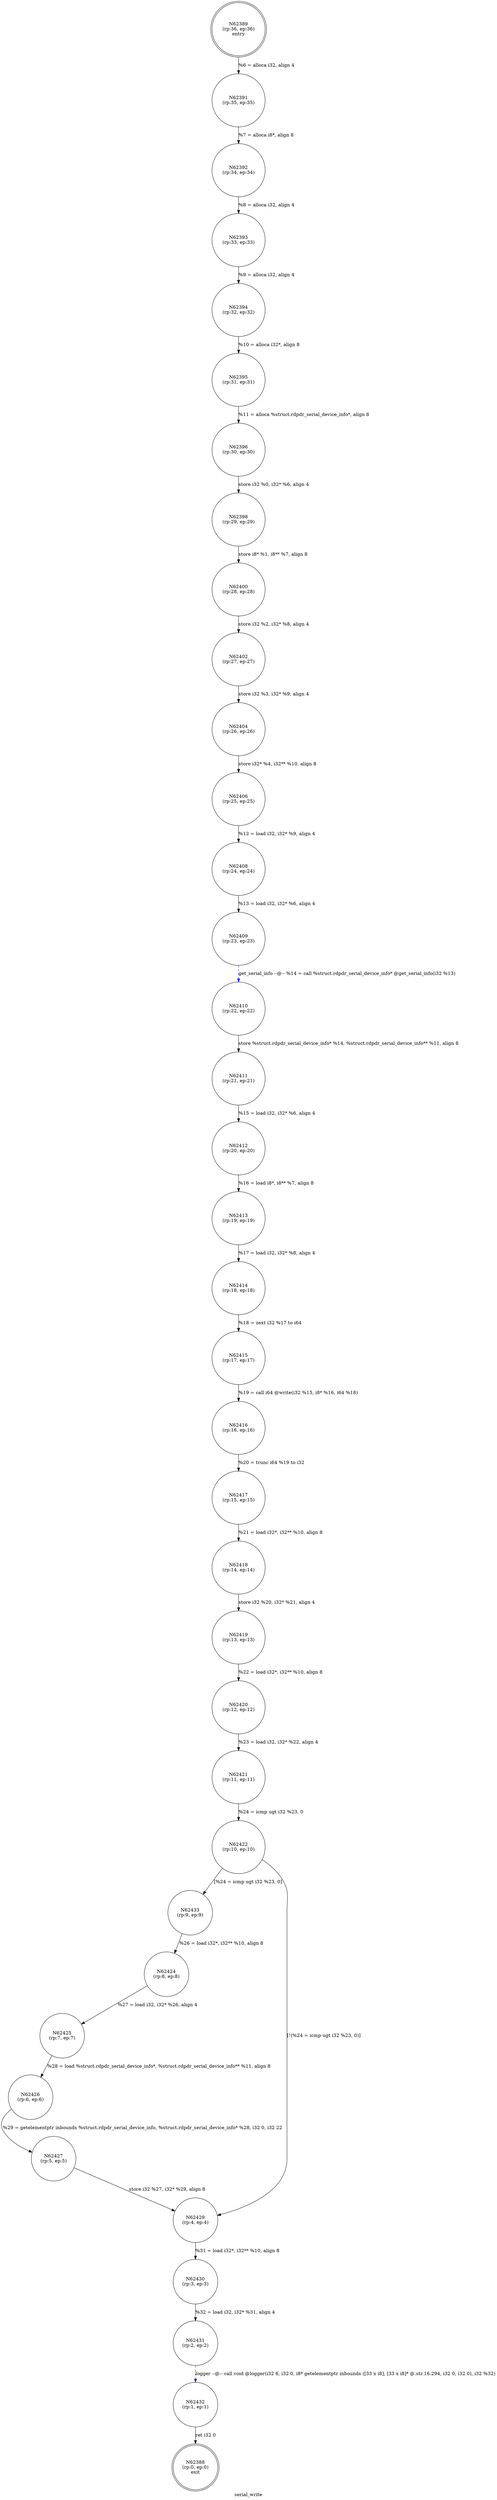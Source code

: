digraph serial_write {
label="serial_write"
62388 [label="N62388\n(rp:0, ep:0)\nexit", shape="doublecircle"]
62389 [label="N62389\n(rp:36, ep:36)\nentry", shape="doublecircle"]
62389 -> 62391 [label="%6 = alloca i32, align 4"]
62391 [label="N62391\n(rp:35, ep:35)", shape="circle"]
62391 -> 62392 [label="%7 = alloca i8*, align 8"]
62392 [label="N62392\n(rp:34, ep:34)", shape="circle"]
62392 -> 62393 [label="%8 = alloca i32, align 4"]
62393 [label="N62393\n(rp:33, ep:33)", shape="circle"]
62393 -> 62394 [label="%9 = alloca i32, align 4"]
62394 [label="N62394\n(rp:32, ep:32)", shape="circle"]
62394 -> 62395 [label="%10 = alloca i32*, align 8"]
62395 [label="N62395\n(rp:31, ep:31)", shape="circle"]
62395 -> 62396 [label="%11 = alloca %struct.rdpdr_serial_device_info*, align 8"]
62396 [label="N62396\n(rp:30, ep:30)", shape="circle"]
62396 -> 62398 [label="store i32 %0, i32* %6, align 4"]
62398 [label="N62398\n(rp:29, ep:29)", shape="circle"]
62398 -> 62400 [label="store i8* %1, i8** %7, align 8"]
62400 [label="N62400\n(rp:28, ep:28)", shape="circle"]
62400 -> 62402 [label="store i32 %2, i32* %8, align 4"]
62402 [label="N62402\n(rp:27, ep:27)", shape="circle"]
62402 -> 62404 [label="store i32 %3, i32* %9, align 4"]
62404 [label="N62404\n(rp:26, ep:26)", shape="circle"]
62404 -> 62406 [label="store i32* %4, i32** %10, align 8"]
62406 [label="N62406\n(rp:25, ep:25)", shape="circle"]
62406 -> 62408 [label="%12 = load i32, i32* %9, align 4"]
62408 [label="N62408\n(rp:24, ep:24)", shape="circle"]
62408 -> 62409 [label="%13 = load i32, i32* %6, align 4"]
62409 [label="N62409\n(rp:23, ep:23)", shape="circle"]
62409 -> 62410 [label="get_serial_info --@-- %14 = call %struct.rdpdr_serial_device_info* @get_serial_info(i32 %13)", style="dashed", color="blue"]
62410 [label="N62410\n(rp:22, ep:22)", shape="circle"]
62410 -> 62411 [label="store %struct.rdpdr_serial_device_info* %14, %struct.rdpdr_serial_device_info** %11, align 8"]
62411 [label="N62411\n(rp:21, ep:21)", shape="circle"]
62411 -> 62412 [label="%15 = load i32, i32* %6, align 4"]
62412 [label="N62412\n(rp:20, ep:20)", shape="circle"]
62412 -> 62413 [label="%16 = load i8*, i8** %7, align 8"]
62413 [label="N62413\n(rp:19, ep:19)", shape="circle"]
62413 -> 62414 [label="%17 = load i32, i32* %8, align 4"]
62414 [label="N62414\n(rp:18, ep:18)", shape="circle"]
62414 -> 62415 [label="%18 = zext i32 %17 to i64"]
62415 [label="N62415\n(rp:17, ep:17)", shape="circle"]
62415 -> 62416 [label="%19 = call i64 @write(i32 %15, i8* %16, i64 %18)"]
62416 [label="N62416\n(rp:16, ep:16)", shape="circle"]
62416 -> 62417 [label="%20 = trunc i64 %19 to i32"]
62417 [label="N62417\n(rp:15, ep:15)", shape="circle"]
62417 -> 62418 [label="%21 = load i32*, i32** %10, align 8"]
62418 [label="N62418\n(rp:14, ep:14)", shape="circle"]
62418 -> 62419 [label="store i32 %20, i32* %21, align 4"]
62419 [label="N62419\n(rp:13, ep:13)", shape="circle"]
62419 -> 62420 [label="%22 = load i32*, i32** %10, align 8"]
62420 [label="N62420\n(rp:12, ep:12)", shape="circle"]
62420 -> 62421 [label="%23 = load i32, i32* %22, align 4"]
62421 [label="N62421\n(rp:11, ep:11)", shape="circle"]
62421 -> 62422 [label="%24 = icmp ugt i32 %23, 0"]
62422 [label="N62422\n(rp:10, ep:10)", shape="circle"]
62422 -> 62433 [label="[%24 = icmp ugt i32 %23, 0]"]
62422 -> 62429 [label="[!(%24 = icmp ugt i32 %23, 0)]"]
62424 [label="N62424\n(rp:8, ep:8)", shape="circle"]
62424 -> 62425 [label="%27 = load i32, i32* %26, align 4"]
62425 [label="N62425\n(rp:7, ep:7)", shape="circle"]
62425 -> 62426 [label="%28 = load %struct.rdpdr_serial_device_info*, %struct.rdpdr_serial_device_info** %11, align 8"]
62426 [label="N62426\n(rp:6, ep:6)", shape="circle"]
62426 -> 62427 [label="%29 = getelementptr inbounds %struct.rdpdr_serial_device_info, %struct.rdpdr_serial_device_info* %28, i32 0, i32 22"]
62427 [label="N62427\n(rp:5, ep:5)", shape="circle"]
62427 -> 62429 [label="store i32 %27, i32* %29, align 8"]
62429 [label="N62429\n(rp:4, ep:4)", shape="circle"]
62429 -> 62430 [label="%31 = load i32*, i32** %10, align 8"]
62430 [label="N62430\n(rp:3, ep:3)", shape="circle"]
62430 -> 62431 [label="%32 = load i32, i32* %31, align 4"]
62431 [label="N62431\n(rp:2, ep:2)", shape="circle"]
62431 -> 62432 [label="logger --@-- call void @logger(i32 6, i32 0, i8* getelementptr inbounds ([33 x i8], [33 x i8]* @.str.16.294, i32 0, i32 0), i32 %32)", style="dashed", color="blue"]
62432 [label="N62432\n(rp:1, ep:1)", shape="circle"]
62432 -> 62388 [label="ret i32 0"]
62433 [label="N62433\n(rp:9, ep:9)", shape="circle"]
62433 -> 62424 [label="%26 = load i32*, i32** %10, align 8"]
}
